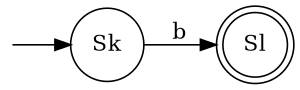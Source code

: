 digraph finite_state_machine {
    rankdir=LR;
    size="2,2"
    node [shape = point, color=white, fontcolor=white]; start;
    node [shape = doublecircle, color=black, fontcolor=black]; Sl;
    node [shape = circle];
    start -> Sk;
    Sk -> Sl [ label = "b" ];
}
